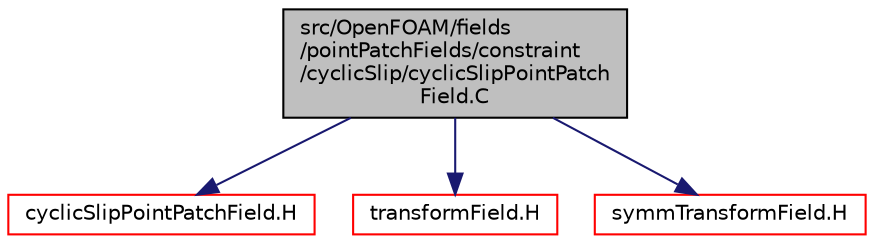 digraph "src/OpenFOAM/fields/pointPatchFields/constraint/cyclicSlip/cyclicSlipPointPatchField.C"
{
  bgcolor="transparent";
  edge [fontname="Helvetica",fontsize="10",labelfontname="Helvetica",labelfontsize="10"];
  node [fontname="Helvetica",fontsize="10",shape=record];
  Node1 [label="src/OpenFOAM/fields\l/pointPatchFields/constraint\l/cyclicSlip/cyclicSlipPointPatch\lField.C",height=0.2,width=0.4,color="black", fillcolor="grey75", style="filled", fontcolor="black"];
  Node1 -> Node2 [color="midnightblue",fontsize="10",style="solid",fontname="Helvetica"];
  Node2 [label="cyclicSlipPointPatchField.H",height=0.2,width=0.4,color="red",URL="$a08404.html"];
  Node1 -> Node3 [color="midnightblue",fontsize="10",style="solid",fontname="Helvetica"];
  Node3 [label="transformField.H",height=0.2,width=0.4,color="red",URL="$a08322.html",tooltip="Spatial transformation functions for primitive fields. "];
  Node1 -> Node4 [color="midnightblue",fontsize="10",style="solid",fontname="Helvetica"];
  Node4 [label="symmTransformField.H",height=0.2,width=0.4,color="red",URL="$a08314.html"];
}
